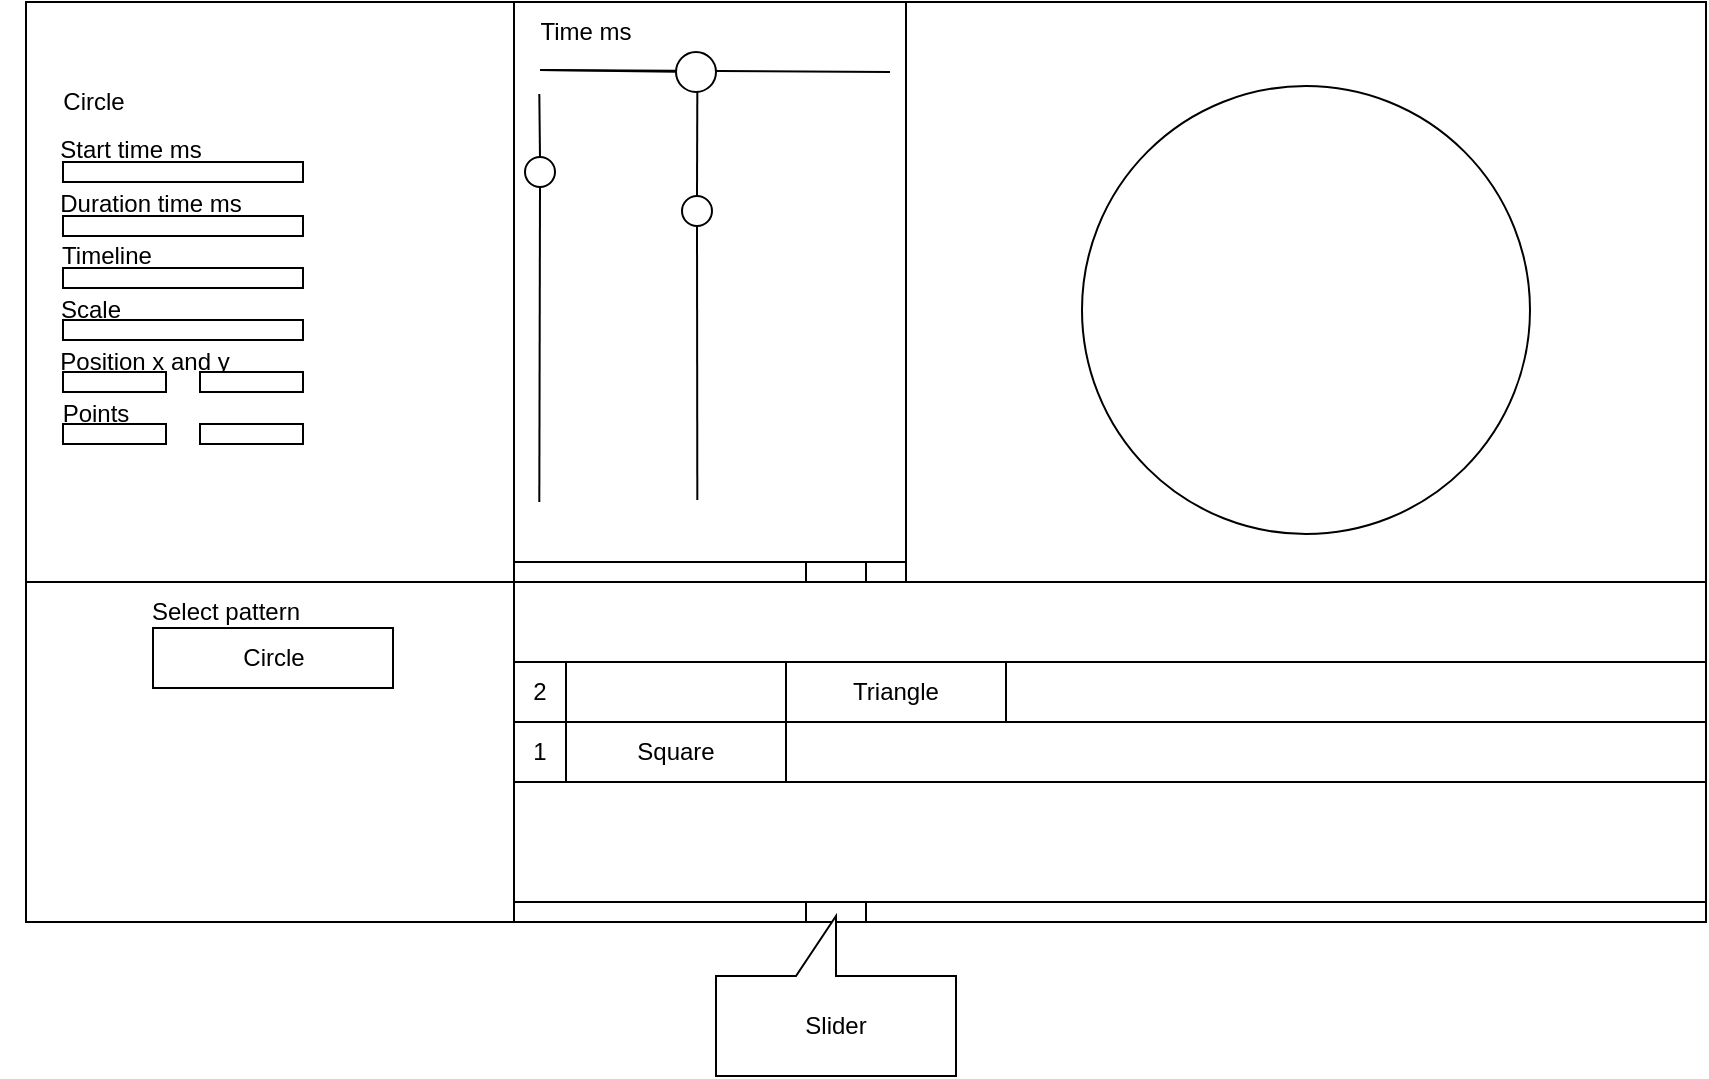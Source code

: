 <mxfile version="16.1.2" type="embed"><diagram id="Ik8ai67vcfBcGyGQhC5Z" name="Page-1"><mxGraphModel dx="2031" dy="1111" grid="1" gridSize="10" guides="1" tooltips="1" connect="1" arrows="1" fold="1" page="1" pageScale="1" pageWidth="827" pageHeight="1169" math="0" shadow="0"><root><mxCell id="0"/><mxCell id="1" parent="0"/><mxCell id="4" value="" style="rounded=0;whiteSpace=wrap;html=1;" parent="1" vertex="1"><mxGeometry x="294" y="840" width="596" height="170" as="geometry"/></mxCell><mxCell id="5" value="" style="rounded=0;whiteSpace=wrap;html=1;" parent="1" vertex="1"><mxGeometry x="50" y="840" width="244" height="170" as="geometry"/></mxCell><mxCell id="6" value="Circle" style="rounded=0;whiteSpace=wrap;html=1;" parent="1" vertex="1"><mxGeometry x="113.5" y="863" width="120" height="30" as="geometry"/></mxCell><mxCell id="7" value="Select pattern" style="text;html=1;strokeColor=none;fillColor=none;align=center;verticalAlign=middle;whiteSpace=wrap;rounded=0;" parent="1" vertex="1"><mxGeometry x="110.5" y="840" width="78" height="30" as="geometry"/></mxCell><mxCell id="9" value="" style="rounded=0;whiteSpace=wrap;html=1;" parent="1" vertex="1"><mxGeometry x="294" y="910" width="596" height="30" as="geometry"/></mxCell><mxCell id="10" value="" style="rounded=0;whiteSpace=wrap;html=1;" parent="1" vertex="1"><mxGeometry x="294" y="1000" width="596" height="10" as="geometry"/></mxCell><mxCell id="11" value="" style="rounded=0;whiteSpace=wrap;html=1;" parent="1" vertex="1"><mxGeometry x="440" y="1000" width="30" height="10" as="geometry"/></mxCell><mxCell id="12" value="Slider" style="shape=callout;whiteSpace=wrap;html=1;perimeter=calloutPerimeter;direction=west;" parent="1" vertex="1"><mxGeometry x="395" y="1007" width="120" height="80" as="geometry"/></mxCell><mxCell id="14" value="" style="rounded=0;whiteSpace=wrap;html=1;" parent="1" vertex="1"><mxGeometry x="294" y="910" width="26" height="30" as="geometry"/></mxCell><mxCell id="13" value="1" style="text;html=1;strokeColor=none;fillColor=none;align=center;verticalAlign=middle;whiteSpace=wrap;rounded=0;" parent="1" vertex="1"><mxGeometry x="277" y="910" width="60" height="30" as="geometry"/></mxCell><mxCell id="15" value="Square" style="rounded=0;whiteSpace=wrap;html=1;" parent="1" vertex="1"><mxGeometry x="320" y="910" width="110" height="30" as="geometry"/></mxCell><mxCell id="16" value="" style="rounded=0;whiteSpace=wrap;html=1;" parent="1" vertex="1"><mxGeometry x="294" y="880" width="596" height="30" as="geometry"/></mxCell><mxCell id="18" value="Triangle" style="rounded=0;whiteSpace=wrap;html=1;" parent="1" vertex="1"><mxGeometry x="430" y="880" width="110" height="30" as="geometry"/></mxCell><mxCell id="19" value="" style="rounded=0;whiteSpace=wrap;html=1;" parent="1" vertex="1"><mxGeometry x="294" y="880" width="26" height="30" as="geometry"/></mxCell><mxCell id="17" value="2" style="text;html=1;strokeColor=none;fillColor=none;align=center;verticalAlign=middle;whiteSpace=wrap;rounded=0;" parent="1" vertex="1"><mxGeometry x="277" y="880" width="60" height="30" as="geometry"/></mxCell><mxCell id="20" value="" style="rounded=0;whiteSpace=wrap;html=1;" parent="1" vertex="1"><mxGeometry x="50" y="550" width="244" height="290" as="geometry"/></mxCell><mxCell id="21" value="Circle" style="text;html=1;strokeColor=none;fillColor=none;align=center;verticalAlign=middle;whiteSpace=wrap;rounded=0;" parent="1" vertex="1"><mxGeometry x="53.5" y="585" width="60" height="30" as="geometry"/></mxCell><mxCell id="23" value="" style="rounded=0;whiteSpace=wrap;html=1;" parent="1" vertex="1"><mxGeometry x="68.5" y="630" width="120" height="10" as="geometry"/></mxCell><mxCell id="24" value="Start time ms" style="text;html=1;strokeColor=none;fillColor=none;align=center;verticalAlign=middle;whiteSpace=wrap;rounded=0;" parent="1" vertex="1"><mxGeometry x="57" y="609" width="91" height="30" as="geometry"/></mxCell><mxCell id="25" value="" style="rounded=0;whiteSpace=wrap;html=1;" parent="1" vertex="1"><mxGeometry x="68.5" y="657" width="120" height="10" as="geometry"/></mxCell><mxCell id="26" value="Duration time ms" style="text;html=1;strokeColor=none;fillColor=none;align=center;verticalAlign=middle;whiteSpace=wrap;rounded=0;" parent="1" vertex="1"><mxGeometry x="56" y="636" width="113" height="30" as="geometry"/></mxCell><mxCell id="27" value="" style="rounded=0;whiteSpace=wrap;html=1;" parent="1" vertex="1"><mxGeometry x="68.5" y="683" width="120" height="10" as="geometry"/></mxCell><mxCell id="28" value="Timeline" style="text;html=1;strokeColor=none;fillColor=none;align=center;verticalAlign=middle;whiteSpace=wrap;rounded=0;" parent="1" vertex="1"><mxGeometry x="45" y="662" width="91" height="30" as="geometry"/></mxCell><mxCell id="29" value="" style="rounded=0;whiteSpace=wrap;html=1;" parent="1" vertex="1"><mxGeometry x="68.5" y="709" width="120" height="10" as="geometry"/></mxCell><mxCell id="30" value="Scale" style="text;html=1;strokeColor=none;fillColor=none;align=center;verticalAlign=middle;whiteSpace=wrap;rounded=0;" parent="1" vertex="1"><mxGeometry x="37" y="689" width="91" height="30" as="geometry"/></mxCell><mxCell id="31" value="" style="rounded=0;whiteSpace=wrap;html=1;" parent="1" vertex="1"><mxGeometry x="68.5" y="735" width="51.5" height="10" as="geometry"/></mxCell><mxCell id="32" value="Position x and y" style="text;html=1;strokeColor=none;fillColor=none;align=center;verticalAlign=middle;whiteSpace=wrap;rounded=0;" parent="1" vertex="1"><mxGeometry x="64" y="715" width="91" height="30" as="geometry"/></mxCell><mxCell id="33" value="" style="rounded=0;whiteSpace=wrap;html=1;" parent="1" vertex="1"><mxGeometry x="137" y="735" width="51.5" height="10" as="geometry"/></mxCell><mxCell id="34" value="Points" style="text;html=1;strokeColor=none;fillColor=none;align=center;verticalAlign=middle;whiteSpace=wrap;rounded=0;" parent="1" vertex="1"><mxGeometry x="55" y="741" width="60" height="30" as="geometry"/></mxCell><mxCell id="37" value="" style="rounded=0;whiteSpace=wrap;html=1;" parent="1" vertex="1"><mxGeometry x="137" y="761" width="51.5" height="10" as="geometry"/></mxCell><mxCell id="38" value="" style="rounded=0;whiteSpace=wrap;html=1;" parent="1" vertex="1"><mxGeometry x="68.5" y="761" width="51.5" height="10" as="geometry"/></mxCell><mxCell id="39" value="" style="rounded=0;whiteSpace=wrap;html=1;" parent="1" vertex="1"><mxGeometry x="294" y="550" width="596" height="290" as="geometry"/></mxCell><mxCell id="40" value="" style="endArrow=none;html=1;rounded=0;startArrow=none;" parent="1" edge="1"><mxGeometry width="50" height="50" relative="1" as="geometry"><mxPoint x="482.0" y="584.946" as="sourcePoint"/><mxPoint x="307" y="584" as="targetPoint"/></mxGeometry></mxCell><mxCell id="41" value="Time ms" style="text;html=1;strokeColor=none;fillColor=none;align=center;verticalAlign=middle;whiteSpace=wrap;rounded=0;" parent="1" vertex="1"><mxGeometry x="300" y="550" width="60" height="30" as="geometry"/></mxCell><mxCell id="42" value="" style="ellipse;whiteSpace=wrap;html=1;aspect=fixed;" parent="1" vertex="1"><mxGeometry x="375" y="575" width="20" height="20" as="geometry"/></mxCell><mxCell id="43" value="" style="endArrow=none;html=1;rounded=0;" parent="1" target="42" edge="1"><mxGeometry width="50" height="50" relative="1" as="geometry"><mxPoint x="307" y="584" as="sourcePoint"/><mxPoint x="877" y="584" as="targetPoint"/></mxGeometry></mxCell><mxCell id="44" value="" style="endArrow=none;html=1;rounded=0;startArrow=none;" parent="1" source="45" edge="1"><mxGeometry width="50" height="50" relative="1" as="geometry"><mxPoint x="306.66" y="800" as="sourcePoint"/><mxPoint x="306.66" y="596" as="targetPoint"/></mxGeometry></mxCell><mxCell id="45" value="" style="ellipse;whiteSpace=wrap;html=1;aspect=fixed;" parent="1" vertex="1"><mxGeometry x="299.5" y="627.5" width="15" height="15" as="geometry"/></mxCell><mxCell id="47" value="" style="endArrow=none;html=1;rounded=0;" parent="1" target="45" edge="1"><mxGeometry width="50" height="50" relative="1" as="geometry"><mxPoint x="306.66" y="800" as="sourcePoint"/><mxPoint x="306.66" y="596" as="targetPoint"/></mxGeometry></mxCell><mxCell id="48" value="" style="endArrow=none;html=1;rounded=0;startArrow=none;" parent="1" source="49" edge="1"><mxGeometry width="50" height="50" relative="1" as="geometry"><mxPoint x="385.66" y="799" as="sourcePoint"/><mxPoint x="385.66" y="595" as="targetPoint"/></mxGeometry></mxCell><mxCell id="49" value="" style="ellipse;whiteSpace=wrap;html=1;aspect=fixed;" parent="1" vertex="1"><mxGeometry x="378" y="647" width="15" height="15" as="geometry"/></mxCell><mxCell id="50" value="" style="endArrow=none;html=1;rounded=0;" parent="1" target="49" edge="1"><mxGeometry width="50" height="50" relative="1" as="geometry"><mxPoint x="385.66" y="799" as="sourcePoint"/><mxPoint x="385.66" y="595" as="targetPoint"/></mxGeometry></mxCell><mxCell id="51" value="" style="rounded=0;whiteSpace=wrap;html=1;" vertex="1" parent="1"><mxGeometry x="294" y="830" width="200" height="10" as="geometry"/></mxCell><mxCell id="52" value="" style="rounded=0;whiteSpace=wrap;html=1;" vertex="1" parent="1"><mxGeometry x="440" y="830" width="30" height="10" as="geometry"/></mxCell><mxCell id="53" value="" style="rounded=0;whiteSpace=wrap;html=1;" vertex="1" parent="1"><mxGeometry x="490" y="550" width="400" height="290" as="geometry"/></mxCell><mxCell id="54" value="" style="ellipse;whiteSpace=wrap;html=1;aspect=fixed;" vertex="1" parent="1"><mxGeometry x="578" y="592" width="224" height="224" as="geometry"/></mxCell></root></mxGraphModel></diagram></mxfile>
